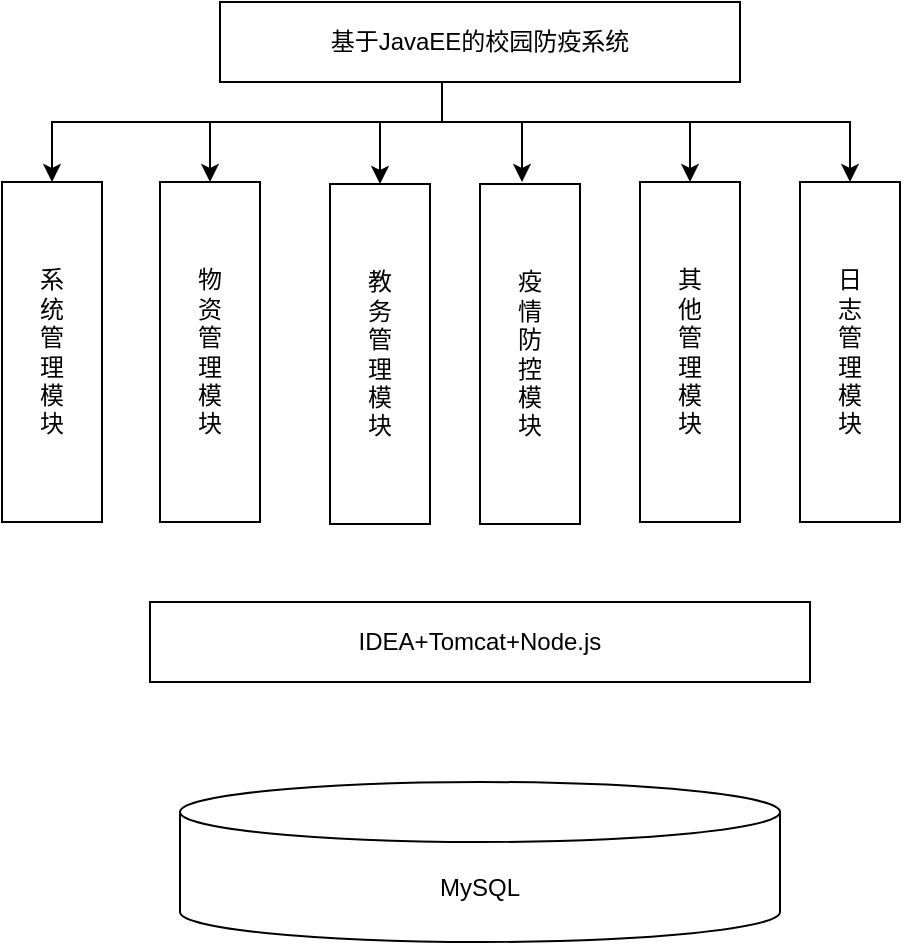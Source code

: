 <mxfile version="14.4.3" type="github">
  <diagram id="rML_pUydPpNDXL1r_5_a" name="第 1 页">
    <mxGraphModel dx="1422" dy="794" grid="1" gridSize="10" guides="1" tooltips="1" connect="1" arrows="1" fold="1" page="1" pageScale="1" pageWidth="827" pageHeight="1169" math="0" shadow="0">
      <root>
        <mxCell id="0" />
        <mxCell id="1" parent="0" />
        <mxCell id="oR89NmJhK0dCQFJe37bc-9" style="edgeStyle=orthogonalEdgeStyle;rounded=0;orthogonalLoop=1;jettySize=auto;html=1;entryX=0.5;entryY=0;entryDx=0;entryDy=0;" edge="1" parent="1" source="oR89NmJhK0dCQFJe37bc-1" target="oR89NmJhK0dCQFJe37bc-2">
          <mxGeometry relative="1" as="geometry">
            <Array as="points">
              <mxPoint x="420" y="170" />
              <mxPoint x="225" y="170" />
            </Array>
          </mxGeometry>
        </mxCell>
        <mxCell id="oR89NmJhK0dCQFJe37bc-10" style="edgeStyle=orthogonalEdgeStyle;rounded=0;orthogonalLoop=1;jettySize=auto;html=1;entryX=0.5;entryY=0;entryDx=0;entryDy=0;" edge="1" parent="1" source="oR89NmJhK0dCQFJe37bc-1" target="oR89NmJhK0dCQFJe37bc-3">
          <mxGeometry relative="1" as="geometry">
            <Array as="points">
              <mxPoint x="420" y="170" />
              <mxPoint x="304" y="170" />
            </Array>
          </mxGeometry>
        </mxCell>
        <mxCell id="oR89NmJhK0dCQFJe37bc-11" style="edgeStyle=orthogonalEdgeStyle;rounded=0;orthogonalLoop=1;jettySize=auto;html=1;entryX=0.5;entryY=0;entryDx=0;entryDy=0;" edge="1" parent="1" source="oR89NmJhK0dCQFJe37bc-1" target="oR89NmJhK0dCQFJe37bc-6">
          <mxGeometry relative="1" as="geometry">
            <Array as="points">
              <mxPoint x="420" y="170" />
              <mxPoint x="389" y="170" />
            </Array>
          </mxGeometry>
        </mxCell>
        <mxCell id="oR89NmJhK0dCQFJe37bc-12" style="edgeStyle=orthogonalEdgeStyle;rounded=0;orthogonalLoop=1;jettySize=auto;html=1;" edge="1" parent="1" source="oR89NmJhK0dCQFJe37bc-1">
          <mxGeometry relative="1" as="geometry">
            <mxPoint x="460" y="200" as="targetPoint" />
            <Array as="points">
              <mxPoint x="420" y="170" />
              <mxPoint x="460" y="170" />
            </Array>
          </mxGeometry>
        </mxCell>
        <mxCell id="oR89NmJhK0dCQFJe37bc-13" style="edgeStyle=orthogonalEdgeStyle;rounded=0;orthogonalLoop=1;jettySize=auto;html=1;entryX=0.5;entryY=0;entryDx=0;entryDy=0;" edge="1" parent="1" source="oR89NmJhK0dCQFJe37bc-1" target="oR89NmJhK0dCQFJe37bc-5">
          <mxGeometry relative="1" as="geometry">
            <Array as="points">
              <mxPoint x="420" y="170" />
              <mxPoint x="544" y="170" />
            </Array>
          </mxGeometry>
        </mxCell>
        <mxCell id="oR89NmJhK0dCQFJe37bc-14" style="edgeStyle=orthogonalEdgeStyle;rounded=0;orthogonalLoop=1;jettySize=auto;html=1;entryX=0.5;entryY=0;entryDx=0;entryDy=0;" edge="1" parent="1" source="oR89NmJhK0dCQFJe37bc-1" target="oR89NmJhK0dCQFJe37bc-8">
          <mxGeometry relative="1" as="geometry">
            <Array as="points">
              <mxPoint x="420" y="170" />
              <mxPoint x="624" y="170" />
            </Array>
          </mxGeometry>
        </mxCell>
        <mxCell id="oR89NmJhK0dCQFJe37bc-1" value="基于JavaEE的校园防疫系统" style="rounded=0;whiteSpace=wrap;html=1;" vertex="1" parent="1">
          <mxGeometry x="309" y="110" width="260" height="40" as="geometry" />
        </mxCell>
        <mxCell id="oR89NmJhK0dCQFJe37bc-2" value="系&lt;br&gt;统&lt;br&gt;管&lt;br&gt;理&lt;br&gt;模&lt;br&gt;块" style="rounded=0;whiteSpace=wrap;html=1;" vertex="1" parent="1">
          <mxGeometry x="200" y="200" width="50" height="170" as="geometry" />
        </mxCell>
        <mxCell id="oR89NmJhK0dCQFJe37bc-3" value="物&lt;br&gt;资&lt;br&gt;管&lt;br&gt;理&lt;br&gt;模&lt;br&gt;块" style="rounded=0;whiteSpace=wrap;html=1;" vertex="1" parent="1">
          <mxGeometry x="279" y="200" width="50" height="170" as="geometry" />
        </mxCell>
        <mxCell id="oR89NmJhK0dCQFJe37bc-4" value="疫&lt;br&gt;情&lt;br&gt;防&lt;br&gt;控&lt;br&gt;模&lt;br&gt;块" style="rounded=0;whiteSpace=wrap;html=1;" vertex="1" parent="1">
          <mxGeometry x="439" y="201" width="50" height="170" as="geometry" />
        </mxCell>
        <mxCell id="oR89NmJhK0dCQFJe37bc-5" value="其&lt;br&gt;他&lt;br&gt;管&lt;br&gt;理&lt;br&gt;模&lt;br&gt;块" style="rounded=0;whiteSpace=wrap;html=1;" vertex="1" parent="1">
          <mxGeometry x="519" y="200" width="50" height="170" as="geometry" />
        </mxCell>
        <mxCell id="oR89NmJhK0dCQFJe37bc-6" value="教&lt;br&gt;务&lt;br&gt;管&lt;br&gt;理&lt;br&gt;模&lt;br&gt;块" style="rounded=0;whiteSpace=wrap;html=1;" vertex="1" parent="1">
          <mxGeometry x="364" y="201" width="50" height="170" as="geometry" />
        </mxCell>
        <mxCell id="oR89NmJhK0dCQFJe37bc-8" value="日&lt;br&gt;志&lt;br&gt;管&lt;br&gt;理&lt;br&gt;模&lt;br&gt;块" style="rounded=0;whiteSpace=wrap;html=1;" vertex="1" parent="1">
          <mxGeometry x="599" y="200" width="50" height="170" as="geometry" />
        </mxCell>
        <mxCell id="oR89NmJhK0dCQFJe37bc-15" value="IDEA+Tomcat+Node.js" style="rounded=0;whiteSpace=wrap;html=1;" vertex="1" parent="1">
          <mxGeometry x="274" y="410" width="330" height="40" as="geometry" />
        </mxCell>
        <mxCell id="oR89NmJhK0dCQFJe37bc-16" value="MySQL" style="shape=cylinder3;whiteSpace=wrap;html=1;boundedLbl=1;backgroundOutline=1;size=15;" vertex="1" parent="1">
          <mxGeometry x="289" y="500" width="300" height="80" as="geometry" />
        </mxCell>
      </root>
    </mxGraphModel>
  </diagram>
</mxfile>
